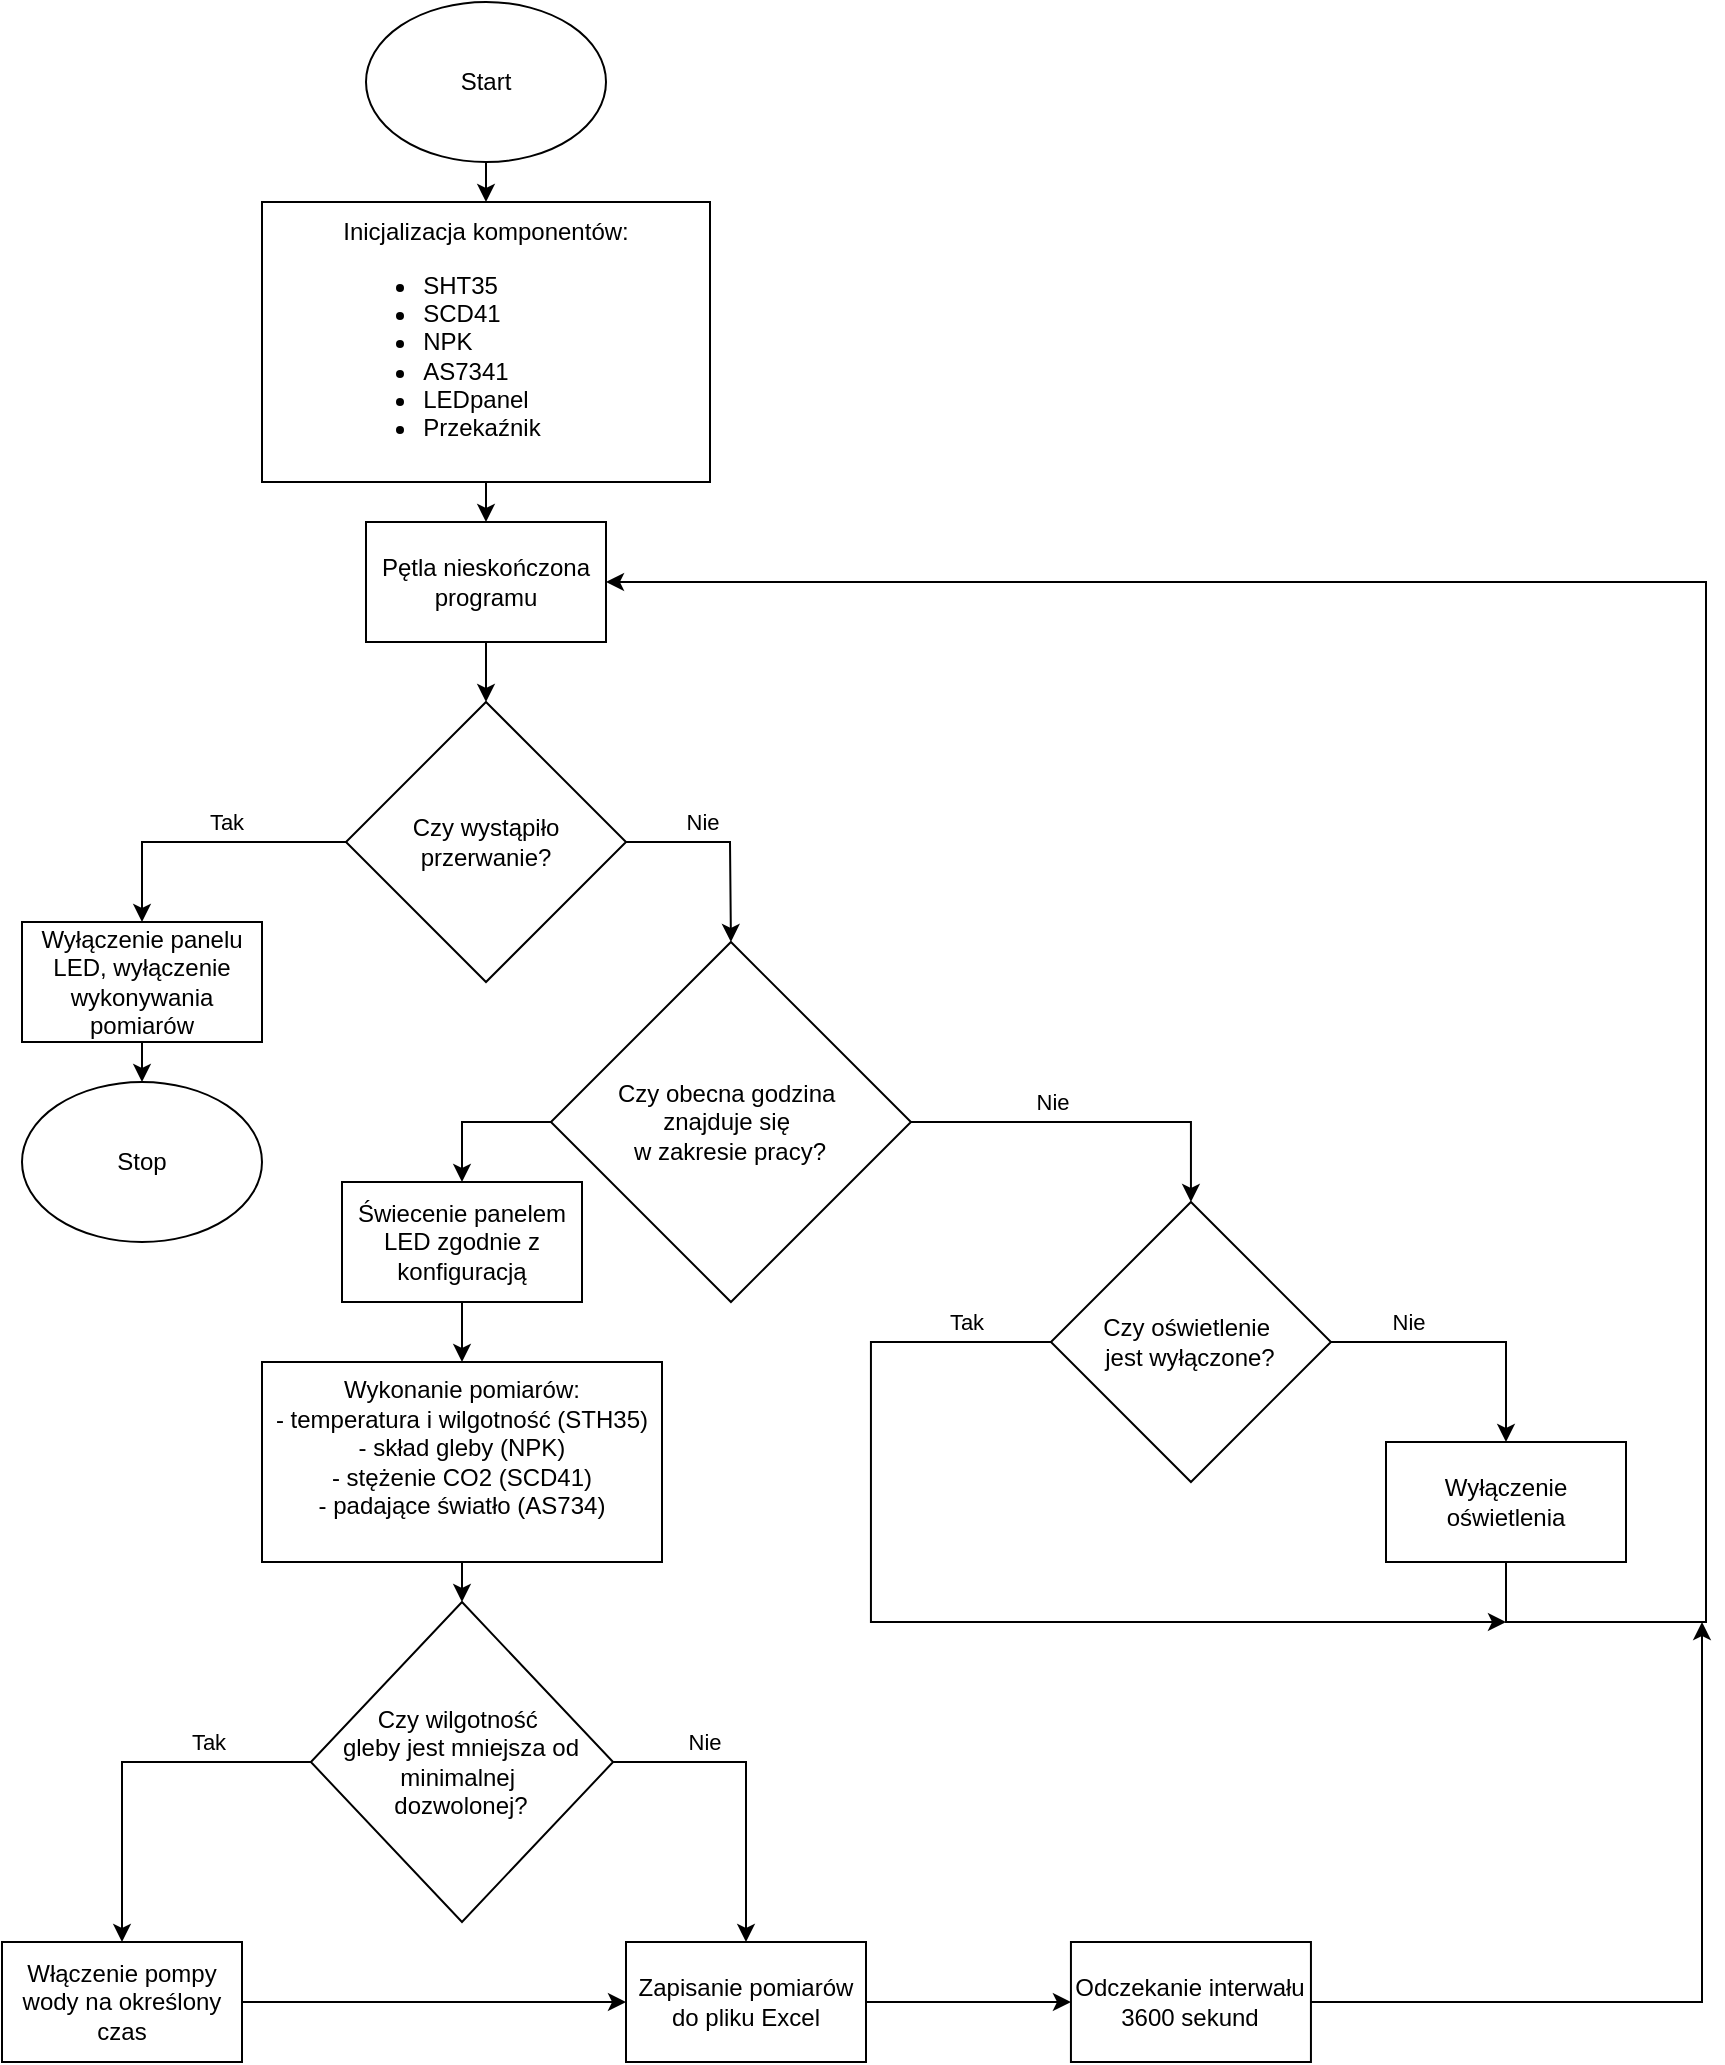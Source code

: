 <mxfile version="24.6.4" type="device">
  <diagram id="C5RBs43oDa-KdzZeNtuy" name="Page-1">
    <mxGraphModel dx="1687" dy="1061" grid="1" gridSize="10" guides="1" tooltips="1" connect="1" arrows="1" fold="1" page="1" pageScale="1" pageWidth="827" pageHeight="1169" math="0" shadow="0">
      <root>
        <mxCell id="WIyWlLk6GJQsqaUBKTNV-0" />
        <mxCell id="WIyWlLk6GJQsqaUBKTNV-1" parent="WIyWlLk6GJQsqaUBKTNV-0" />
        <mxCell id="HSqlkstyHyvW9irIFNGg-0" value="&lt;div&gt;Start&lt;/div&gt;" style="ellipse;whiteSpace=wrap;html=1;" vertex="1" parent="WIyWlLk6GJQsqaUBKTNV-1">
          <mxGeometry x="562" y="70" width="120" height="80" as="geometry" />
        </mxCell>
        <mxCell id="HSqlkstyHyvW9irIFNGg-1" value="Stop" style="ellipse;whiteSpace=wrap;html=1;" vertex="1" parent="WIyWlLk6GJQsqaUBKTNV-1">
          <mxGeometry x="390" y="610" width="120" height="80" as="geometry" />
        </mxCell>
        <mxCell id="HSqlkstyHyvW9irIFNGg-2" value="&lt;div&gt;Inicjalizacja komponentów:&lt;/div&gt;&lt;div align=&quot;left&quot;&gt;&lt;ul&gt;&lt;li&gt;SHT35&lt;/li&gt;&lt;li&gt;SCD41&lt;/li&gt;&lt;li&gt;NPK&lt;/li&gt;&lt;li&gt;AS7341&lt;/li&gt;&lt;li&gt;LEDpanel&lt;/li&gt;&lt;li&gt;Przekaźnik   &lt;/li&gt;&lt;/ul&gt;&lt;/div&gt;" style="rounded=0;whiteSpace=wrap;html=1;" vertex="1" parent="WIyWlLk6GJQsqaUBKTNV-1">
          <mxGeometry x="510" y="170" width="224" height="140" as="geometry" />
        </mxCell>
        <mxCell id="HSqlkstyHyvW9irIFNGg-3" value="Pętla nieskończona programu" style="rounded=0;whiteSpace=wrap;html=1;" vertex="1" parent="WIyWlLk6GJQsqaUBKTNV-1">
          <mxGeometry x="562" y="330" width="120" height="60" as="geometry" />
        </mxCell>
        <mxCell id="HSqlkstyHyvW9irIFNGg-5" value="&lt;div&gt;Czy obecna godzina&amp;nbsp;&lt;/div&gt;&lt;div&gt;znajduje się&amp;nbsp;&lt;/div&gt;&lt;div&gt;w zakresie pracy?&lt;/div&gt;" style="rhombus;whiteSpace=wrap;html=1;" vertex="1" parent="WIyWlLk6GJQsqaUBKTNV-1">
          <mxGeometry x="654.47" y="540" width="180" height="180" as="geometry" />
        </mxCell>
        <mxCell id="HSqlkstyHyvW9irIFNGg-6" value="Wyłączenie oświetlenia" style="rounded=0;whiteSpace=wrap;html=1;" vertex="1" parent="WIyWlLk6GJQsqaUBKTNV-1">
          <mxGeometry x="1072" y="790" width="120" height="60" as="geometry" />
        </mxCell>
        <mxCell id="HSqlkstyHyvW9irIFNGg-7" value="&lt;div&gt;Czy oświetlenie&amp;nbsp;&lt;/div&gt;&lt;div&gt;jest wyłączone?&lt;/div&gt;" style="rhombus;whiteSpace=wrap;html=1;" vertex="1" parent="WIyWlLk6GJQsqaUBKTNV-1">
          <mxGeometry x="904.47" y="670" width="140" height="140" as="geometry" />
        </mxCell>
        <mxCell id="HSqlkstyHyvW9irIFNGg-8" value="" style="endArrow=classic;html=1;rounded=0;exitX=0.5;exitY=1;exitDx=0;exitDy=0;entryX=0.5;entryY=0;entryDx=0;entryDy=0;" edge="1" parent="WIyWlLk6GJQsqaUBKTNV-1" source="HSqlkstyHyvW9irIFNGg-0" target="HSqlkstyHyvW9irIFNGg-2">
          <mxGeometry width="50" height="50" relative="1" as="geometry">
            <mxPoint x="322" y="150" as="sourcePoint" />
            <mxPoint x="372" y="100" as="targetPoint" />
          </mxGeometry>
        </mxCell>
        <mxCell id="HSqlkstyHyvW9irIFNGg-9" value="" style="endArrow=classic;html=1;rounded=0;exitX=0.5;exitY=1;exitDx=0;exitDy=0;entryX=0.5;entryY=0;entryDx=0;entryDy=0;" edge="1" parent="WIyWlLk6GJQsqaUBKTNV-1" source="HSqlkstyHyvW9irIFNGg-2" target="HSqlkstyHyvW9irIFNGg-3">
          <mxGeometry width="50" height="50" relative="1" as="geometry">
            <mxPoint x="342" y="180" as="sourcePoint" />
            <mxPoint x="392" y="130" as="targetPoint" />
          </mxGeometry>
        </mxCell>
        <mxCell id="HSqlkstyHyvW9irIFNGg-12" value="" style="endArrow=classic;html=1;rounded=0;exitX=1;exitY=0.5;exitDx=0;exitDy=0;entryX=0.5;entryY=0;entryDx=0;entryDy=0;" edge="1" parent="WIyWlLk6GJQsqaUBKTNV-1" source="HSqlkstyHyvW9irIFNGg-5" target="HSqlkstyHyvW9irIFNGg-7">
          <mxGeometry width="50" height="50" relative="1" as="geometry">
            <mxPoint x="954.47" y="580" as="sourcePoint" />
            <mxPoint x="974.47" y="670" as="targetPoint" />
            <Array as="points">
              <mxPoint x="974.47" y="630" />
            </Array>
          </mxGeometry>
        </mxCell>
        <mxCell id="HSqlkstyHyvW9irIFNGg-38" value="Nie" style="edgeLabel;html=1;align=center;verticalAlign=middle;resizable=0;points=[];" vertex="1" connectable="0" parent="HSqlkstyHyvW9irIFNGg-12">
          <mxGeometry x="-0.166" y="-1" relative="1" as="geometry">
            <mxPoint x="-5" y="-11" as="offset" />
          </mxGeometry>
        </mxCell>
        <mxCell id="HSqlkstyHyvW9irIFNGg-20" value="" style="endArrow=classic;html=1;rounded=0;exitX=1;exitY=0.5;exitDx=0;exitDy=0;entryX=0.5;entryY=0;entryDx=0;entryDy=0;" edge="1" parent="WIyWlLk6GJQsqaUBKTNV-1" source="HSqlkstyHyvW9irIFNGg-7" target="HSqlkstyHyvW9irIFNGg-6">
          <mxGeometry width="50" height="50" relative="1" as="geometry">
            <mxPoint x="1134.47" y="660" as="sourcePoint" />
            <mxPoint x="1134.47" y="790" as="targetPoint" />
            <Array as="points">
              <mxPoint x="1132" y="740" />
            </Array>
          </mxGeometry>
        </mxCell>
        <mxCell id="HSqlkstyHyvW9irIFNGg-37" value="Nie" style="edgeLabel;html=1;align=center;verticalAlign=middle;resizable=0;points=[];" vertex="1" connectable="0" parent="HSqlkstyHyvW9irIFNGg-20">
          <mxGeometry x="-0.442" y="-1" relative="1" as="geometry">
            <mxPoint y="-11" as="offset" />
          </mxGeometry>
        </mxCell>
        <mxCell id="HSqlkstyHyvW9irIFNGg-21" value="" style="endArrow=classic;html=1;rounded=0;exitX=0;exitY=0.5;exitDx=0;exitDy=0;" edge="1" parent="WIyWlLk6GJQsqaUBKTNV-1" source="HSqlkstyHyvW9irIFNGg-7">
          <mxGeometry width="50" height="50" relative="1" as="geometry">
            <mxPoint x="814.47" y="830" as="sourcePoint" />
            <mxPoint x="1132" y="880" as="targetPoint" />
            <Array as="points">
              <mxPoint x="814.47" y="740" />
              <mxPoint x="814.47" y="880" />
            </Array>
          </mxGeometry>
        </mxCell>
        <mxCell id="HSqlkstyHyvW9irIFNGg-35" value="Tak" style="edgeLabel;html=1;align=center;verticalAlign=middle;resizable=0;points=[];" vertex="1" connectable="0" parent="HSqlkstyHyvW9irIFNGg-21">
          <mxGeometry x="-0.863" y="-1" relative="1" as="geometry">
            <mxPoint x="-5" y="-9" as="offset" />
          </mxGeometry>
        </mxCell>
        <mxCell id="HSqlkstyHyvW9irIFNGg-24" value="Czy wystąpiło przerwanie?" style="rhombus;whiteSpace=wrap;html=1;" vertex="1" parent="WIyWlLk6GJQsqaUBKTNV-1">
          <mxGeometry x="552" y="420" width="140" height="140" as="geometry" />
        </mxCell>
        <mxCell id="HSqlkstyHyvW9irIFNGg-25" value="Wyłączenie panelu LED, wyłączenie wykonywania pomiarów" style="rounded=0;whiteSpace=wrap;html=1;" vertex="1" parent="WIyWlLk6GJQsqaUBKTNV-1">
          <mxGeometry x="390" y="530" width="120" height="60" as="geometry" />
        </mxCell>
        <mxCell id="HSqlkstyHyvW9irIFNGg-28" value="" style="endArrow=classic;html=1;rounded=0;exitX=0;exitY=0.5;exitDx=0;exitDy=0;entryX=0.5;entryY=0;entryDx=0;entryDy=0;" edge="1" parent="WIyWlLk6GJQsqaUBKTNV-1" source="HSqlkstyHyvW9irIFNGg-24" target="HSqlkstyHyvW9irIFNGg-25">
          <mxGeometry width="50" height="50" relative="1" as="geometry">
            <mxPoint x="412" y="430" as="sourcePoint" />
            <mxPoint x="462" y="380" as="targetPoint" />
            <Array as="points">
              <mxPoint x="450" y="490" />
            </Array>
          </mxGeometry>
        </mxCell>
        <mxCell id="HSqlkstyHyvW9irIFNGg-29" value="Tak" style="edgeLabel;html=1;align=center;verticalAlign=middle;resizable=0;points=[];" vertex="1" connectable="0" parent="HSqlkstyHyvW9irIFNGg-28">
          <mxGeometry x="-0.145" y="1" relative="1" as="geometry">
            <mxPoint y="-11" as="offset" />
          </mxGeometry>
        </mxCell>
        <mxCell id="HSqlkstyHyvW9irIFNGg-30" value="" style="endArrow=classic;html=1;rounded=0;exitX=0.5;exitY=1;exitDx=0;exitDy=0;entryX=0.5;entryY=0;entryDx=0;entryDy=0;" edge="1" parent="WIyWlLk6GJQsqaUBKTNV-1" source="HSqlkstyHyvW9irIFNGg-25" target="HSqlkstyHyvW9irIFNGg-1">
          <mxGeometry width="50" height="50" relative="1" as="geometry">
            <mxPoint x="312" y="630" as="sourcePoint" />
            <mxPoint x="362" y="580" as="targetPoint" />
          </mxGeometry>
        </mxCell>
        <mxCell id="HSqlkstyHyvW9irIFNGg-31" value="" style="endArrow=classic;html=1;rounded=0;exitX=1;exitY=0.5;exitDx=0;exitDy=0;entryX=0.5;entryY=0;entryDx=0;entryDy=0;" edge="1" parent="WIyWlLk6GJQsqaUBKTNV-1" source="HSqlkstyHyvW9irIFNGg-24" target="HSqlkstyHyvW9irIFNGg-5">
          <mxGeometry width="50" height="50" relative="1" as="geometry">
            <mxPoint x="722" y="500" as="sourcePoint" />
            <mxPoint x="772" y="450" as="targetPoint" />
            <Array as="points">
              <mxPoint x="744" y="490" />
            </Array>
          </mxGeometry>
        </mxCell>
        <mxCell id="HSqlkstyHyvW9irIFNGg-32" value="Nie" style="edgeLabel;html=1;align=center;verticalAlign=middle;resizable=0;points=[];" vertex="1" connectable="0" parent="HSqlkstyHyvW9irIFNGg-31">
          <mxGeometry x="-0.257" relative="1" as="geometry">
            <mxPoint y="-10" as="offset" />
          </mxGeometry>
        </mxCell>
        <mxCell id="HSqlkstyHyvW9irIFNGg-33" value="" style="endArrow=classic;html=1;rounded=0;exitX=0.5;exitY=1;exitDx=0;exitDy=0;entryX=0.5;entryY=0;entryDx=0;entryDy=0;" edge="1" parent="WIyWlLk6GJQsqaUBKTNV-1" source="HSqlkstyHyvW9irIFNGg-3" target="HSqlkstyHyvW9irIFNGg-24">
          <mxGeometry width="50" height="50" relative="1" as="geometry">
            <mxPoint x="702" y="410" as="sourcePoint" />
            <mxPoint x="752" y="360" as="targetPoint" />
          </mxGeometry>
        </mxCell>
        <mxCell id="HSqlkstyHyvW9irIFNGg-34" value="" style="endArrow=classic;html=1;rounded=0;exitX=0.5;exitY=1;exitDx=0;exitDy=0;entryX=1;entryY=0.5;entryDx=0;entryDy=0;" edge="1" parent="WIyWlLk6GJQsqaUBKTNV-1" source="HSqlkstyHyvW9irIFNGg-6" target="HSqlkstyHyvW9irIFNGg-3">
          <mxGeometry width="50" height="50" relative="1" as="geometry">
            <mxPoint x="1132" y="870" as="sourcePoint" />
            <mxPoint x="752" y="350" as="targetPoint" />
            <Array as="points">
              <mxPoint x="1132" y="880" />
              <mxPoint x="1142" y="880" />
              <mxPoint x="1232" y="880" />
              <mxPoint x="1232" y="360" />
            </Array>
          </mxGeometry>
        </mxCell>
        <mxCell id="HSqlkstyHyvW9irIFNGg-39" value="Świecenie panelem LED zgodnie z konfiguracją" style="rounded=0;whiteSpace=wrap;html=1;" vertex="1" parent="WIyWlLk6GJQsqaUBKTNV-1">
          <mxGeometry x="550" y="660" width="120" height="60" as="geometry" />
        </mxCell>
        <mxCell id="HSqlkstyHyvW9irIFNGg-40" value="&lt;div&gt;Wykonanie pomiarów:&lt;/div&gt;&lt;div&gt;- temperatura i wilgotność (STH35)&lt;/div&gt;&lt;div&gt;- skład gleby (NPK)&lt;/div&gt;&lt;div&gt;- stężenie CO2 (SCD41)&lt;/div&gt;&lt;div&gt;- padające światło (AS734)&lt;/div&gt;&lt;div&gt;&lt;br&gt;        &lt;/div&gt;" style="rounded=0;whiteSpace=wrap;html=1;" vertex="1" parent="WIyWlLk6GJQsqaUBKTNV-1">
          <mxGeometry x="510" y="750" width="200" height="100" as="geometry" />
        </mxCell>
        <mxCell id="HSqlkstyHyvW9irIFNGg-41" value="&lt;div&gt;Czy wilgotność&amp;nbsp;&lt;/div&gt;&lt;div&gt;gleby jest mniejsza od minimalnej&amp;nbsp;&lt;/div&gt;&lt;div&gt;dozwolonej?&lt;/div&gt;" style="rhombus;whiteSpace=wrap;html=1;" vertex="1" parent="WIyWlLk6GJQsqaUBKTNV-1">
          <mxGeometry x="534.44" y="870" width="151.11" height="160" as="geometry" />
        </mxCell>
        <mxCell id="HSqlkstyHyvW9irIFNGg-42" value="" style="endArrow=classic;html=1;rounded=0;exitX=0;exitY=0.5;exitDx=0;exitDy=0;entryX=0.5;entryY=0;entryDx=0;entryDy=0;" edge="1" parent="WIyWlLk6GJQsqaUBKTNV-1" source="HSqlkstyHyvW9irIFNGg-5" target="HSqlkstyHyvW9irIFNGg-39">
          <mxGeometry width="50" height="50" relative="1" as="geometry">
            <mxPoint x="430" y="820" as="sourcePoint" />
            <mxPoint x="480" y="770" as="targetPoint" />
            <Array as="points">
              <mxPoint x="610" y="630" />
            </Array>
          </mxGeometry>
        </mxCell>
        <mxCell id="HSqlkstyHyvW9irIFNGg-43" value="" style="endArrow=classic;html=1;rounded=0;exitX=0.5;exitY=1;exitDx=0;exitDy=0;entryX=0.5;entryY=0;entryDx=0;entryDy=0;" edge="1" parent="WIyWlLk6GJQsqaUBKTNV-1" source="HSqlkstyHyvW9irIFNGg-39" target="HSqlkstyHyvW9irIFNGg-40">
          <mxGeometry width="50" height="50" relative="1" as="geometry">
            <mxPoint x="470" y="770" as="sourcePoint" />
            <mxPoint x="520" y="720" as="targetPoint" />
          </mxGeometry>
        </mxCell>
        <mxCell id="HSqlkstyHyvW9irIFNGg-44" value="" style="endArrow=classic;html=1;rounded=0;entryX=0.5;entryY=0;entryDx=0;entryDy=0;exitX=0.5;exitY=1;exitDx=0;exitDy=0;" edge="1" parent="WIyWlLk6GJQsqaUBKTNV-1" source="HSqlkstyHyvW9irIFNGg-40" target="HSqlkstyHyvW9irIFNGg-41">
          <mxGeometry width="50" height="50" relative="1" as="geometry">
            <mxPoint x="470" y="920" as="sourcePoint" />
            <mxPoint x="520" y="870" as="targetPoint" />
          </mxGeometry>
        </mxCell>
        <mxCell id="HSqlkstyHyvW9irIFNGg-45" value="Zapisanie pomiarów do pliku Excel" style="rounded=0;whiteSpace=wrap;html=1;" vertex="1" parent="WIyWlLk6GJQsqaUBKTNV-1">
          <mxGeometry x="692" y="1040" width="120" height="60" as="geometry" />
        </mxCell>
        <mxCell id="HSqlkstyHyvW9irIFNGg-46" value="Odczekanie interwału 3600 sekund" style="rounded=0;whiteSpace=wrap;html=1;" vertex="1" parent="WIyWlLk6GJQsqaUBKTNV-1">
          <mxGeometry x="914.47" y="1040" width="120" height="60" as="geometry" />
        </mxCell>
        <mxCell id="HSqlkstyHyvW9irIFNGg-47" value="Włączenie pompy wody na określony czas" style="rounded=0;whiteSpace=wrap;html=1;" vertex="1" parent="WIyWlLk6GJQsqaUBKTNV-1">
          <mxGeometry x="380" y="1040" width="120" height="60" as="geometry" />
        </mxCell>
        <mxCell id="HSqlkstyHyvW9irIFNGg-48" value="" style="endArrow=classic;html=1;rounded=0;exitX=0;exitY=0.5;exitDx=0;exitDy=0;entryX=0.5;entryY=0;entryDx=0;entryDy=0;" edge="1" parent="WIyWlLk6GJQsqaUBKTNV-1" source="HSqlkstyHyvW9irIFNGg-41" target="HSqlkstyHyvW9irIFNGg-47">
          <mxGeometry width="50" height="50" relative="1" as="geometry">
            <mxPoint x="470" y="930" as="sourcePoint" />
            <mxPoint x="520" y="880" as="targetPoint" />
            <Array as="points">
              <mxPoint x="440" y="950" />
            </Array>
          </mxGeometry>
        </mxCell>
        <mxCell id="HSqlkstyHyvW9irIFNGg-49" value="Tak" style="edgeLabel;html=1;align=center;verticalAlign=middle;resizable=0;points=[];" vertex="1" connectable="0" parent="HSqlkstyHyvW9irIFNGg-48">
          <mxGeometry x="-0.391" relative="1" as="geometry">
            <mxPoint x="4" y="-10" as="offset" />
          </mxGeometry>
        </mxCell>
        <mxCell id="HSqlkstyHyvW9irIFNGg-50" value="" style="endArrow=classic;html=1;rounded=0;exitX=1;exitY=0.5;exitDx=0;exitDy=0;entryX=0.5;entryY=0;entryDx=0;entryDy=0;" edge="1" parent="WIyWlLk6GJQsqaUBKTNV-1" source="HSqlkstyHyvW9irIFNGg-41" target="HSqlkstyHyvW9irIFNGg-45">
          <mxGeometry width="50" height="50" relative="1" as="geometry">
            <mxPoint x="770" y="970" as="sourcePoint" />
            <mxPoint x="820" y="920" as="targetPoint" />
            <Array as="points">
              <mxPoint x="752" y="950" />
            </Array>
          </mxGeometry>
        </mxCell>
        <mxCell id="HSqlkstyHyvW9irIFNGg-51" value="Nie" style="edgeLabel;html=1;align=center;verticalAlign=middle;resizable=0;points=[];" vertex="1" connectable="0" parent="HSqlkstyHyvW9irIFNGg-50">
          <mxGeometry x="-0.427" y="1" relative="1" as="geometry">
            <mxPoint y="-9" as="offset" />
          </mxGeometry>
        </mxCell>
        <mxCell id="HSqlkstyHyvW9irIFNGg-52" value="" style="endArrow=classic;html=1;rounded=0;exitX=1;exitY=0.5;exitDx=0;exitDy=0;entryX=0;entryY=0.5;entryDx=0;entryDy=0;" edge="1" parent="WIyWlLk6GJQsqaUBKTNV-1" source="HSqlkstyHyvW9irIFNGg-47" target="HSqlkstyHyvW9irIFNGg-45">
          <mxGeometry width="50" height="50" relative="1" as="geometry">
            <mxPoint x="590" y="1110" as="sourcePoint" />
            <mxPoint x="640" y="1060" as="targetPoint" />
          </mxGeometry>
        </mxCell>
        <mxCell id="HSqlkstyHyvW9irIFNGg-53" value="" style="endArrow=classic;html=1;rounded=0;exitX=1;exitY=0.5;exitDx=0;exitDy=0;entryX=0;entryY=0.5;entryDx=0;entryDy=0;" edge="1" parent="WIyWlLk6GJQsqaUBKTNV-1" source="HSqlkstyHyvW9irIFNGg-45" target="HSqlkstyHyvW9irIFNGg-46">
          <mxGeometry width="50" height="50" relative="1" as="geometry">
            <mxPoint x="830" y="1020" as="sourcePoint" />
            <mxPoint x="880" y="970" as="targetPoint" />
          </mxGeometry>
        </mxCell>
        <mxCell id="HSqlkstyHyvW9irIFNGg-54" value="" style="endArrow=classic;html=1;rounded=0;exitX=1;exitY=0.5;exitDx=0;exitDy=0;" edge="1" parent="WIyWlLk6GJQsqaUBKTNV-1" source="HSqlkstyHyvW9irIFNGg-46">
          <mxGeometry width="50" height="50" relative="1" as="geometry">
            <mxPoint x="1150" y="1030" as="sourcePoint" />
            <mxPoint x="1230" y="880" as="targetPoint" />
            <Array as="points">
              <mxPoint x="1230" y="1070" />
            </Array>
          </mxGeometry>
        </mxCell>
      </root>
    </mxGraphModel>
  </diagram>
</mxfile>
